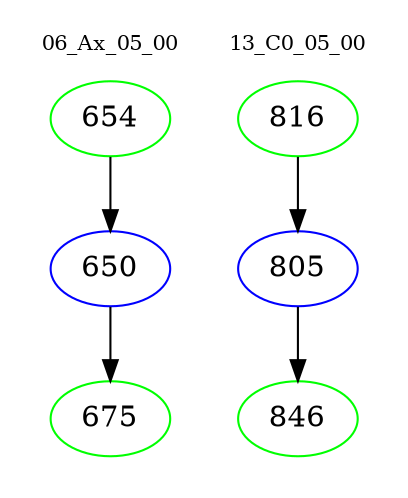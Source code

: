 digraph{
subgraph cluster_0 {
color = white
label = "06_Ax_05_00";
fontsize=10;
T0_654 [label="654", color="green"]
T0_654 -> T0_650 [color="black"]
T0_650 [label="650", color="blue"]
T0_650 -> T0_675 [color="black"]
T0_675 [label="675", color="green"]
}
subgraph cluster_1 {
color = white
label = "13_C0_05_00";
fontsize=10;
T1_816 [label="816", color="green"]
T1_816 -> T1_805 [color="black"]
T1_805 [label="805", color="blue"]
T1_805 -> T1_846 [color="black"]
T1_846 [label="846", color="green"]
}
}
